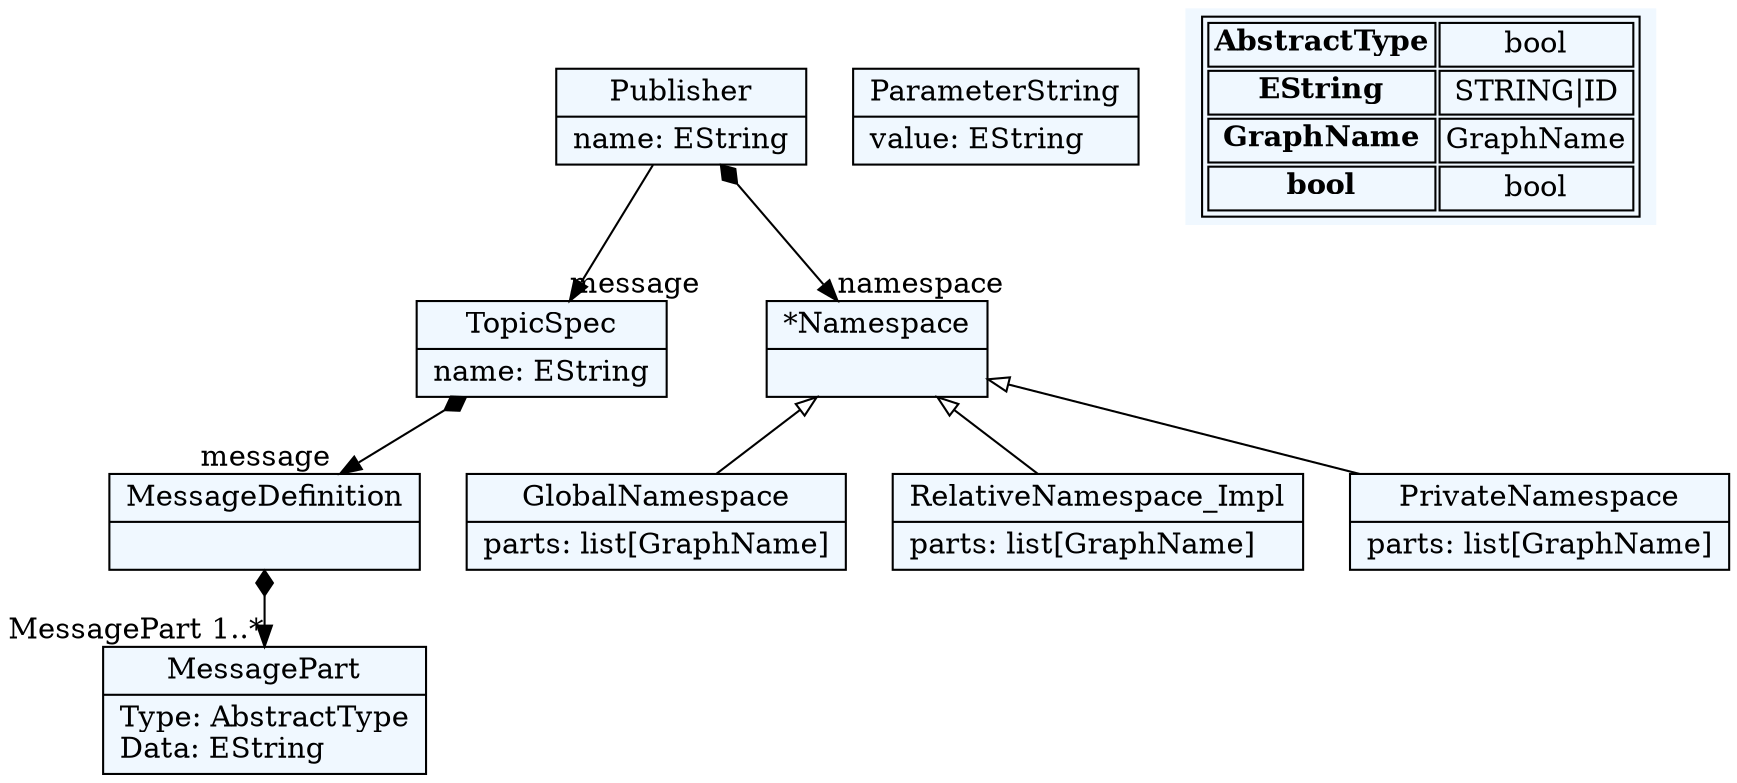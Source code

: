 
    digraph textX {
    fontname = "Bitstream Vera Sans"
    fontsize = 8
    node[
        shape=record,
        style=filled,
        fillcolor=aliceblue
    ]
    nodesep = 0.3
    edge[dir=black,arrowtail=empty]


21859088[ label="{MessageDefinition|}"]

21906080[ label="{TopicSpec|name: EString\l}"]

21918352[ label="{Publisher|name: EString\l}"]

21861744[ label="{*Namespace|}"]

23325104[ label="{GlobalNamespace|parts: list[GraphName]\l}"]

23329248[ label="{RelativeNamespace_Impl|parts: list[GraphName]\l}"]

23332192[ label="{PrivateNamespace|parts: list[GraphName]\l}"]

21594464[ label="{MessagePart|Type: AbstractType\lData: EString\l}"]

23344512[ label="{ParameterString|value: EString\l}"]



21859088 -> 21594464[arrowtail=diamond, dir=both, headlabel="MessagePart 1..*"]
21906080 -> 21859088[arrowtail=diamond, dir=both, headlabel="message "]
21918352 -> 21906080[headlabel="message "]
21918352 -> 21861744[arrowtail=diamond, dir=both, headlabel="namespace "]
21861744 -> 23325104 [dir=back]
21861744 -> 23329248 [dir=back]
21861744 -> 23332192 [dir=back]
match_rules [ shape=plaintext, label=< <table>
	<tr>
		<td><b>AbstractType</b></td><td>bool</td>
	</tr>
	<tr>
		<td><b>EString</b></td><td>STRING|ID</td>
	</tr>
	<tr>
		<td><b>GraphName</b></td><td>GraphName</td>
	</tr>
	<tr>
		<td><b>bool</b></td><td>bool</td>
	</tr>
</table> >]


}
